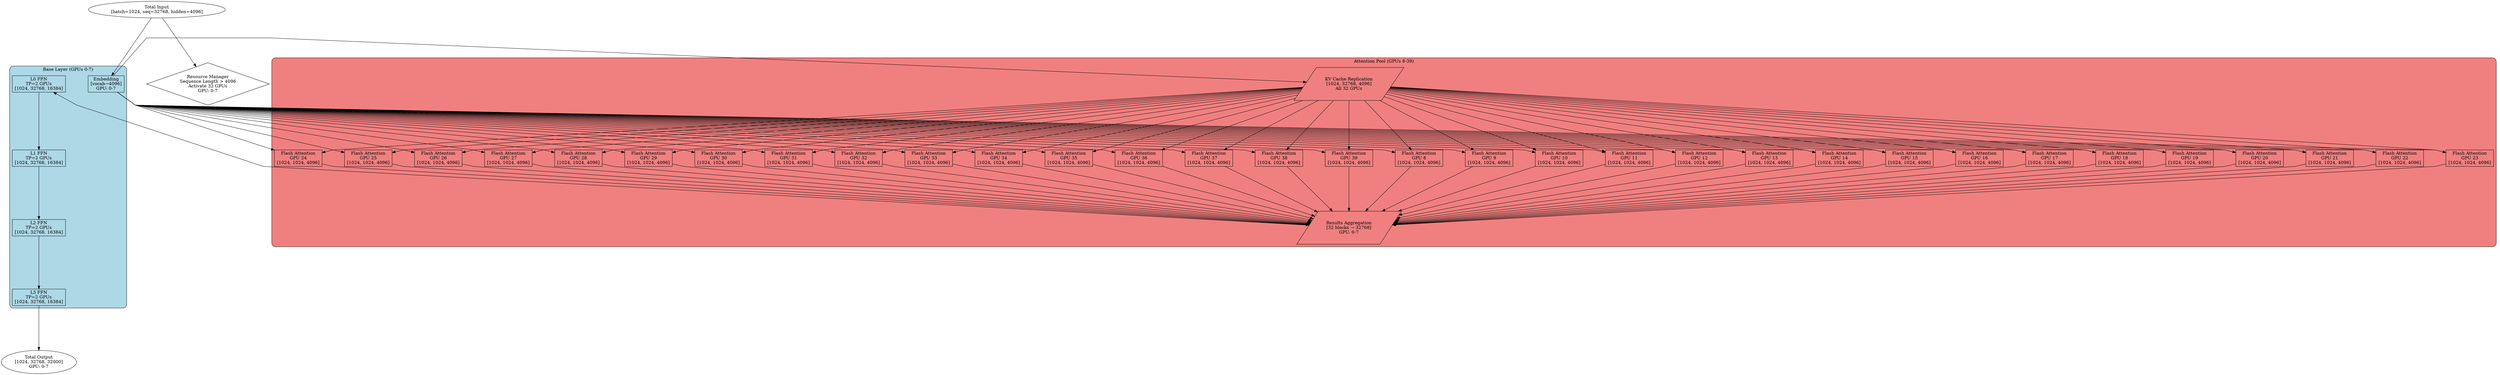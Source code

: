 // FA Pool Dynamic Allocation DAG
digraph {
	nodesep=1 rankdir=TB ranksep=2 splines=polyline
	input [label="Total Input\n[batch=1024, seq=32768, hidden=4096]" fillcolor=lightgreen shape=ellipse]
	subgraph cluster_base {
		fillcolor=lightblue label="Base Layer (GPUs 0-7)" style="rounded,filled"
		embed [label="Embedding\n[vocab→4096]\nGPU: 0-7" shape=rectangle]
		layer0_ffn [label="L0 FFN\nTP=2 GPUs\n[1024, 32768, 16384]" shape=rectangle]
		layer1_ffn [label="L1 FFN\nTP=2 GPUs\n[1024, 32768, 16384]" shape=rectangle]
		layer2_ffn [label="L2 FFN\nTP=2 GPUs\n[1024, 32768, 16384]" shape=rectangle]
		layer3_ffn [label="L3 FFN\nTP=2 GPUs\n[1024, 32768, 16384]" shape=rectangle]
	}
	subgraph cluster_pool {
		fillcolor=lightcoral label="Attention Pool (GPUs 8-39)" style="rounded,filled"
		kv_replicate [label="KV Cache Replication\n[1024, 32768, 4096]\nAll 32 GPUs" shape=parallelogram]
		attn_0 [label="Flash Attention\nGPU 8\n[1024, 1024, 4096]" shape=rectangle]
		attn_1 [label="Flash Attention\nGPU 9\n[1024, 1024, 4096]" shape=rectangle]
		attn_2 [label="Flash Attention\nGPU 10\n[1024, 1024, 4096]" shape=rectangle]
		attn_3 [label="Flash Attention\nGPU 11\n[1024, 1024, 4096]" shape=rectangle]
		attn_4 [label="Flash Attention\nGPU 12\n[1024, 1024, 4096]" shape=rectangle]
		attn_5 [label="Flash Attention\nGPU 13\n[1024, 1024, 4096]" shape=rectangle]
		attn_6 [label="Flash Attention\nGPU 14\n[1024, 1024, 4096]" shape=rectangle]
		attn_7 [label="Flash Attention\nGPU 15\n[1024, 1024, 4096]" shape=rectangle]
		attn_8 [label="Flash Attention\nGPU 16\n[1024, 1024, 4096]" shape=rectangle]
		attn_9 [label="Flash Attention\nGPU 17\n[1024, 1024, 4096]" shape=rectangle]
		attn_10 [label="Flash Attention\nGPU 18\n[1024, 1024, 4096]" shape=rectangle]
		attn_11 [label="Flash Attention\nGPU 19\n[1024, 1024, 4096]" shape=rectangle]
		attn_12 [label="Flash Attention\nGPU 20\n[1024, 1024, 4096]" shape=rectangle]
		attn_13 [label="Flash Attention\nGPU 21\n[1024, 1024, 4096]" shape=rectangle]
		attn_14 [label="Flash Attention\nGPU 22\n[1024, 1024, 4096]" shape=rectangle]
		attn_15 [label="Flash Attention\nGPU 23\n[1024, 1024, 4096]" shape=rectangle]
		attn_16 [label="Flash Attention\nGPU 24\n[1024, 1024, 4096]" shape=rectangle]
		attn_17 [label="Flash Attention\nGPU 25\n[1024, 1024, 4096]" shape=rectangle]
		attn_18 [label="Flash Attention\nGPU 26\n[1024, 1024, 4096]" shape=rectangle]
		attn_19 [label="Flash Attention\nGPU 27\n[1024, 1024, 4096]" shape=rectangle]
		attn_20 [label="Flash Attention\nGPU 28\n[1024, 1024, 4096]" shape=rectangle]
		attn_21 [label="Flash Attention\nGPU 29\n[1024, 1024, 4096]" shape=rectangle]
		attn_22 [label="Flash Attention\nGPU 30\n[1024, 1024, 4096]" shape=rectangle]
		attn_23 [label="Flash Attention\nGPU 31\n[1024, 1024, 4096]" shape=rectangle]
		attn_24 [label="Flash Attention\nGPU 32\n[1024, 1024, 4096]" shape=rectangle]
		attn_25 [label="Flash Attention\nGPU 33\n[1024, 1024, 4096]" shape=rectangle]
		attn_26 [label="Flash Attention\nGPU 34\n[1024, 1024, 4096]" shape=rectangle]
		attn_27 [label="Flash Attention\nGPU 35\n[1024, 1024, 4096]" shape=rectangle]
		attn_28 [label="Flash Attention\nGPU 36\n[1024, 1024, 4096]" shape=rectangle]
		attn_29 [label="Flash Attention\nGPU 37\n[1024, 1024, 4096]" shape=rectangle]
		attn_30 [label="Flash Attention\nGPU 38\n[1024, 1024, 4096]" shape=rectangle]
		attn_31 [label="Flash Attention\nGPU 39\n[1024, 1024, 4096]" shape=rectangle]
		agg [label="Results Aggregation\n[32 blocks → 32768]\nGPU: 0-7" shape=parallelogram]
	}
	output [label="Total Output\n[1024, 32768, 32000]\nGPU: 0-7" fillcolor=lightgreen shape=ellipse]
	input -> embed
	embed -> kv_replicate
	embed -> attn_0
	kv_replicate -> attn_0
	attn_0 -> agg
	embed -> attn_1
	kv_replicate -> attn_1
	attn_1 -> agg
	embed -> attn_2
	kv_replicate -> attn_2
	attn_2 -> agg
	embed -> attn_3
	kv_replicate -> attn_3
	attn_3 -> agg
	embed -> attn_4
	kv_replicate -> attn_4
	attn_4 -> agg
	embed -> attn_5
	kv_replicate -> attn_5
	attn_5 -> agg
	embed -> attn_6
	kv_replicate -> attn_6
	attn_6 -> agg
	embed -> attn_7
	kv_replicate -> attn_7
	attn_7 -> agg
	embed -> attn_8
	kv_replicate -> attn_8
	attn_8 -> agg
	embed -> attn_9
	kv_replicate -> attn_9
	attn_9 -> agg
	embed -> attn_10
	kv_replicate -> attn_10
	attn_10 -> agg
	embed -> attn_11
	kv_replicate -> attn_11
	attn_11 -> agg
	embed -> attn_12
	kv_replicate -> attn_12
	attn_12 -> agg
	embed -> attn_13
	kv_replicate -> attn_13
	attn_13 -> agg
	embed -> attn_14
	kv_replicate -> attn_14
	attn_14 -> agg
	embed -> attn_15
	kv_replicate -> attn_15
	attn_15 -> agg
	embed -> attn_16
	kv_replicate -> attn_16
	attn_16 -> agg
	embed -> attn_17
	kv_replicate -> attn_17
	attn_17 -> agg
	embed -> attn_18
	kv_replicate -> attn_18
	attn_18 -> agg
	embed -> attn_19
	kv_replicate -> attn_19
	attn_19 -> agg
	embed -> attn_20
	kv_replicate -> attn_20
	attn_20 -> agg
	embed -> attn_21
	kv_replicate -> attn_21
	attn_21 -> agg
	embed -> attn_22
	kv_replicate -> attn_22
	attn_22 -> agg
	embed -> attn_23
	kv_replicate -> attn_23
	attn_23 -> agg
	embed -> attn_24
	kv_replicate -> attn_24
	attn_24 -> agg
	embed -> attn_25
	kv_replicate -> attn_25
	attn_25 -> agg
	embed -> attn_26
	kv_replicate -> attn_26
	attn_26 -> agg
	embed -> attn_27
	kv_replicate -> attn_27
	attn_27 -> agg
	embed -> attn_28
	kv_replicate -> attn_28
	attn_28 -> agg
	embed -> attn_29
	kv_replicate -> attn_29
	attn_29 -> agg
	embed -> attn_30
	kv_replicate -> attn_30
	attn_30 -> agg
	embed -> attn_31
	kv_replicate -> attn_31
	attn_31 -> agg
	agg -> layer0_ffn
	layer0_ffn -> layer1_ffn
	layer1_ffn -> layer2_ffn
	layer2_ffn -> layer3_ffn
	layer3_ffn -> output
	resource_mgr [label="Resource Manager\nSequence Length > 4096\nActivate 32 GPUs\nGPU: 0-7" fillcolor=yellow shape=diamond]
	input -> resource_mgr
}
